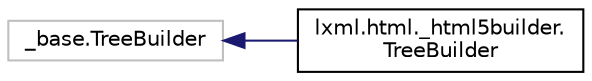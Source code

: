 digraph "Graphical Class Hierarchy"
{
 // LATEX_PDF_SIZE
  edge [fontname="Helvetica",fontsize="10",labelfontname="Helvetica",labelfontsize="10"];
  node [fontname="Helvetica",fontsize="10",shape=record];
  rankdir="LR";
  Node3106 [label="_base.TreeBuilder",height=0.2,width=0.4,color="grey75", fillcolor="white", style="filled",tooltip=" "];
  Node3106 -> Node0 [dir="back",color="midnightblue",fontsize="10",style="solid",fontname="Helvetica"];
  Node0 [label="lxml.html._html5builder.\lTreeBuilder",height=0.2,width=0.4,color="black", fillcolor="white", style="filled",URL="$classlxml_1_1html_1_1__html5builder_1_1TreeBuilder.html",tooltip=" "];
}
